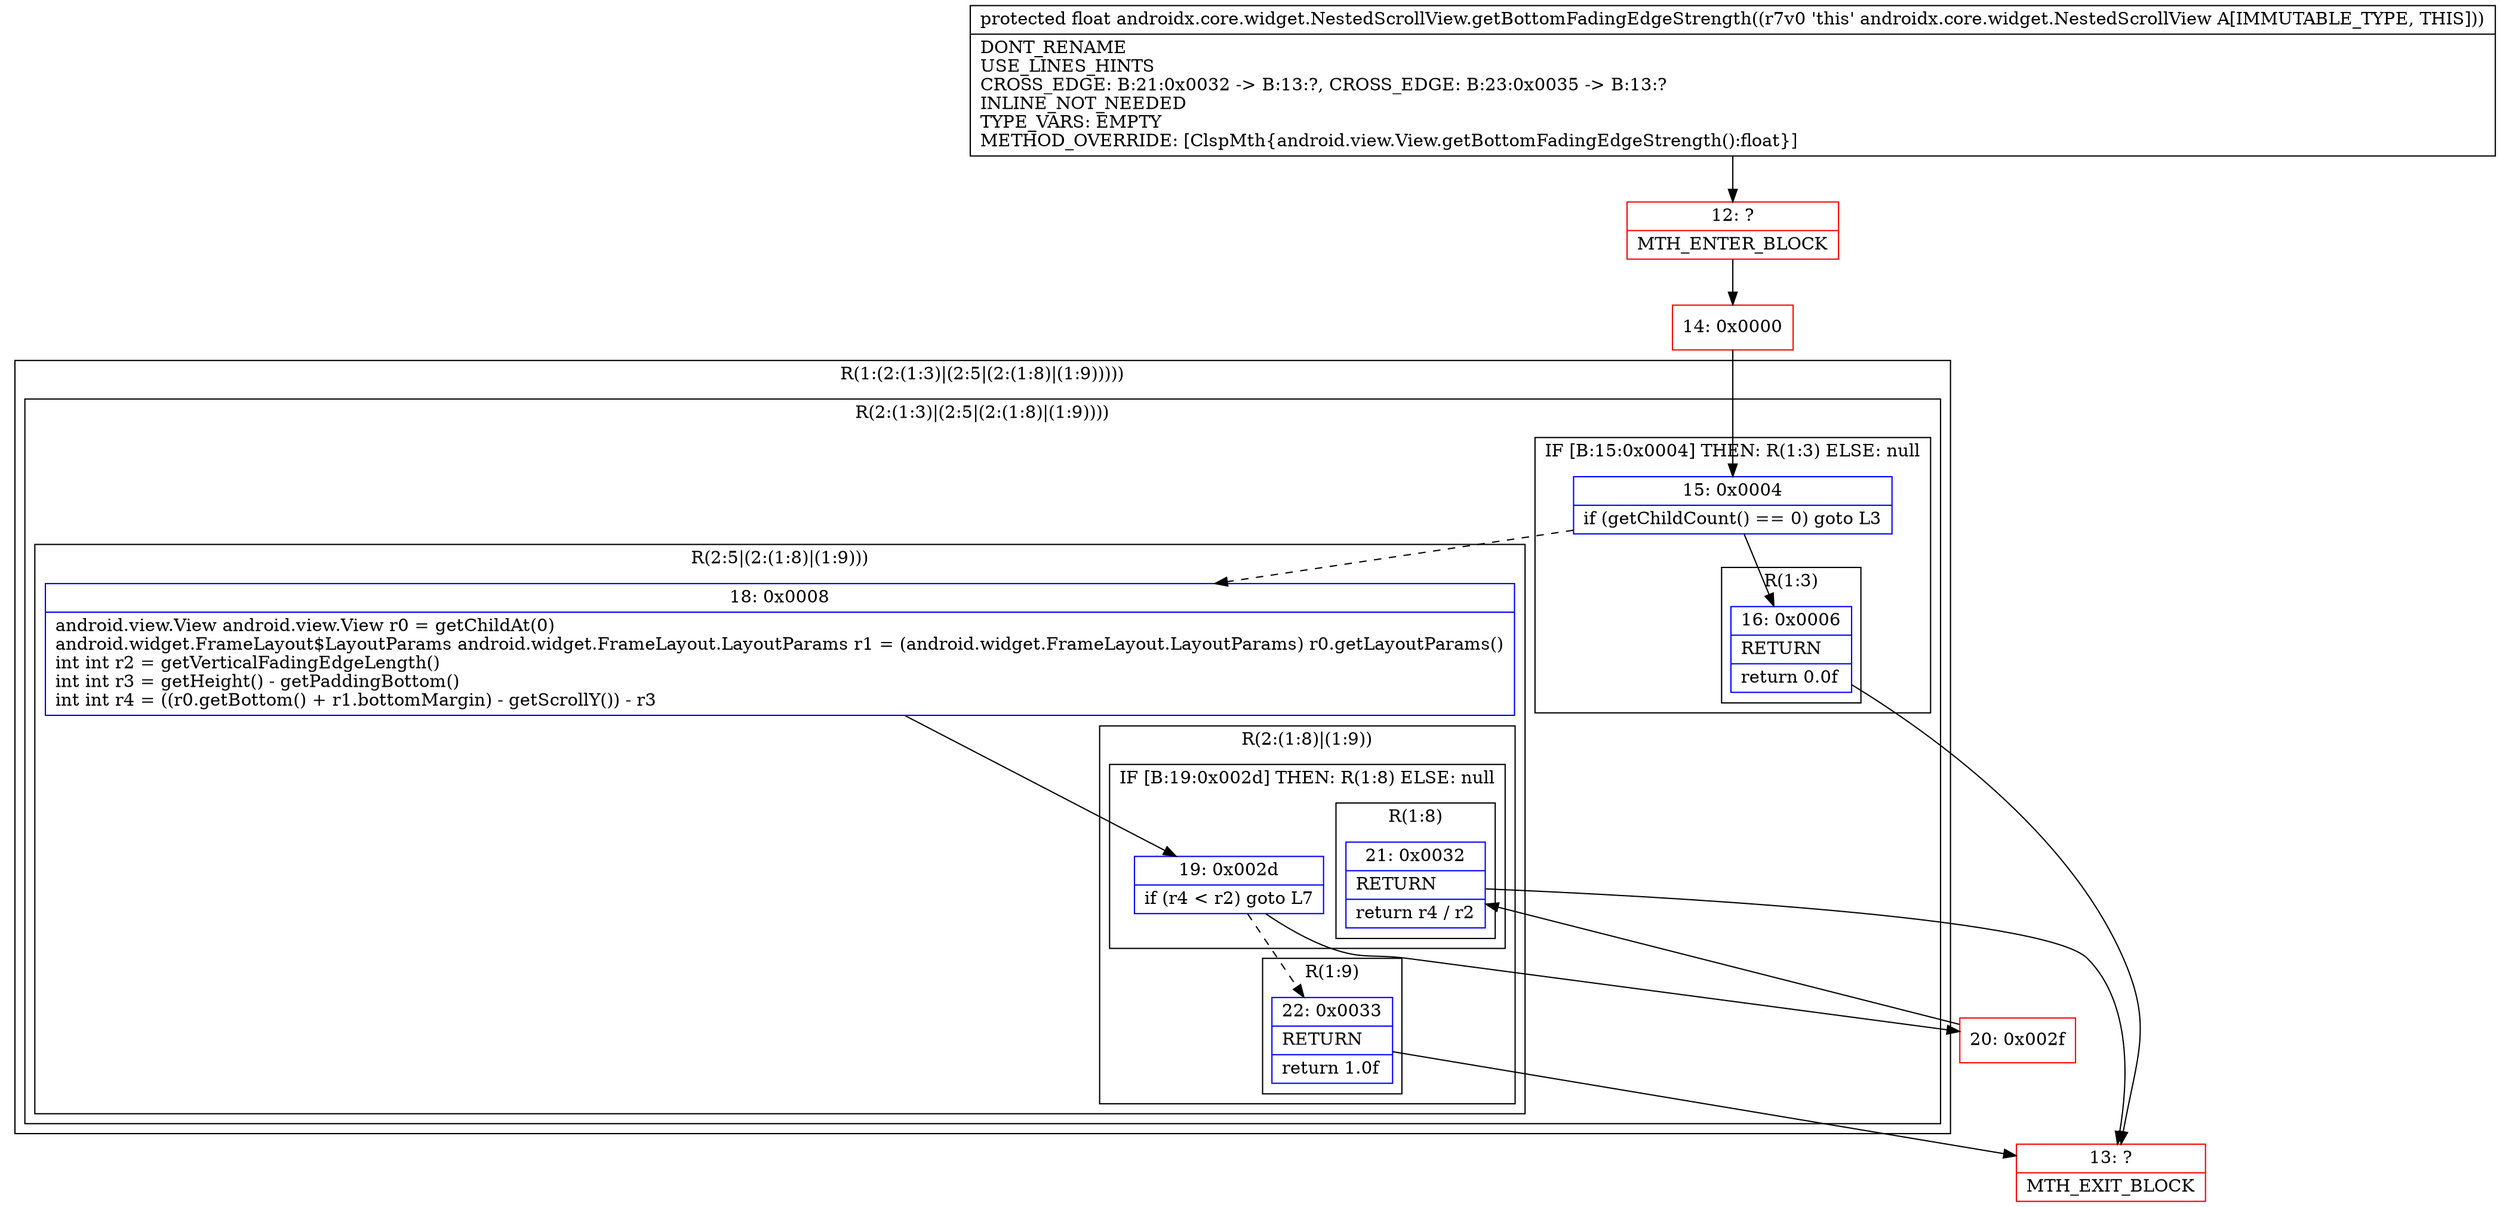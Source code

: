 digraph "CFG forandroidx.core.widget.NestedScrollView.getBottomFadingEdgeStrength()F" {
subgraph cluster_Region_238543631 {
label = "R(1:(2:(1:3)|(2:5|(2:(1:8)|(1:9)))))";
node [shape=record,color=blue];
subgraph cluster_Region_2134582831 {
label = "R(2:(1:3)|(2:5|(2:(1:8)|(1:9))))";
node [shape=record,color=blue];
subgraph cluster_IfRegion_1968318697 {
label = "IF [B:15:0x0004] THEN: R(1:3) ELSE: null";
node [shape=record,color=blue];
Node_15 [shape=record,label="{15\:\ 0x0004|if (getChildCount() == 0) goto L3\l}"];
subgraph cluster_Region_1410921798 {
label = "R(1:3)";
node [shape=record,color=blue];
Node_16 [shape=record,label="{16\:\ 0x0006|RETURN\l|return 0.0f\l}"];
}
}
subgraph cluster_Region_1140278922 {
label = "R(2:5|(2:(1:8)|(1:9)))";
node [shape=record,color=blue];
Node_18 [shape=record,label="{18\:\ 0x0008|android.view.View android.view.View r0 = getChildAt(0)\landroid.widget.FrameLayout$LayoutParams android.widget.FrameLayout.LayoutParams r1 = (android.widget.FrameLayout.LayoutParams) r0.getLayoutParams()\lint int r2 = getVerticalFadingEdgeLength()\lint int r3 = getHeight() \- getPaddingBottom()\lint int r4 = ((r0.getBottom() + r1.bottomMargin) \- getScrollY()) \- r3\l}"];
subgraph cluster_Region_1703299921 {
label = "R(2:(1:8)|(1:9))";
node [shape=record,color=blue];
subgraph cluster_IfRegion_1587308131 {
label = "IF [B:19:0x002d] THEN: R(1:8) ELSE: null";
node [shape=record,color=blue];
Node_19 [shape=record,label="{19\:\ 0x002d|if (r4 \< r2) goto L7\l}"];
subgraph cluster_Region_1948969335 {
label = "R(1:8)";
node [shape=record,color=blue];
Node_21 [shape=record,label="{21\:\ 0x0032|RETURN\l|return r4 \/ r2\l}"];
}
}
subgraph cluster_Region_1126826896 {
label = "R(1:9)";
node [shape=record,color=blue];
Node_22 [shape=record,label="{22\:\ 0x0033|RETURN\l|return 1.0f\l}"];
}
}
}
}
}
Node_12 [shape=record,color=red,label="{12\:\ ?|MTH_ENTER_BLOCK\l}"];
Node_14 [shape=record,color=red,label="{14\:\ 0x0000}"];
Node_13 [shape=record,color=red,label="{13\:\ ?|MTH_EXIT_BLOCK\l}"];
Node_20 [shape=record,color=red,label="{20\:\ 0x002f}"];
MethodNode[shape=record,label="{protected float androidx.core.widget.NestedScrollView.getBottomFadingEdgeStrength((r7v0 'this' androidx.core.widget.NestedScrollView A[IMMUTABLE_TYPE, THIS]))  | DONT_RENAME\lUSE_LINES_HINTS\lCROSS_EDGE: B:21:0x0032 \-\> B:13:?, CROSS_EDGE: B:23:0x0035 \-\> B:13:?\lINLINE_NOT_NEEDED\lTYPE_VARS: EMPTY\lMETHOD_OVERRIDE: [ClspMth\{android.view.View.getBottomFadingEdgeStrength():float\}]\l}"];
MethodNode -> Node_12;Node_15 -> Node_16;
Node_15 -> Node_18[style=dashed];
Node_16 -> Node_13;
Node_18 -> Node_19;
Node_19 -> Node_20;
Node_19 -> Node_22[style=dashed];
Node_21 -> Node_13;
Node_22 -> Node_13;
Node_12 -> Node_14;
Node_14 -> Node_15;
Node_20 -> Node_21;
}

